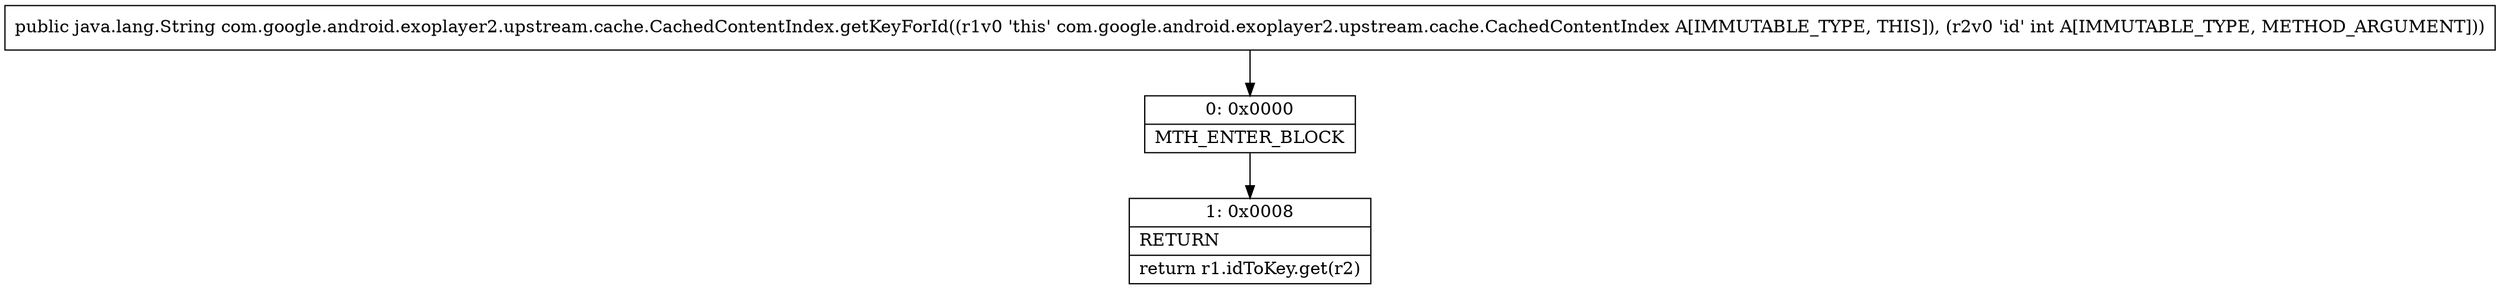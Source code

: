 digraph "CFG forcom.google.android.exoplayer2.upstream.cache.CachedContentIndex.getKeyForId(I)Ljava\/lang\/String;" {
Node_0 [shape=record,label="{0\:\ 0x0000|MTH_ENTER_BLOCK\l}"];
Node_1 [shape=record,label="{1\:\ 0x0008|RETURN\l|return r1.idToKey.get(r2)\l}"];
MethodNode[shape=record,label="{public java.lang.String com.google.android.exoplayer2.upstream.cache.CachedContentIndex.getKeyForId((r1v0 'this' com.google.android.exoplayer2.upstream.cache.CachedContentIndex A[IMMUTABLE_TYPE, THIS]), (r2v0 'id' int A[IMMUTABLE_TYPE, METHOD_ARGUMENT])) }"];
MethodNode -> Node_0;
Node_0 -> Node_1;
}

